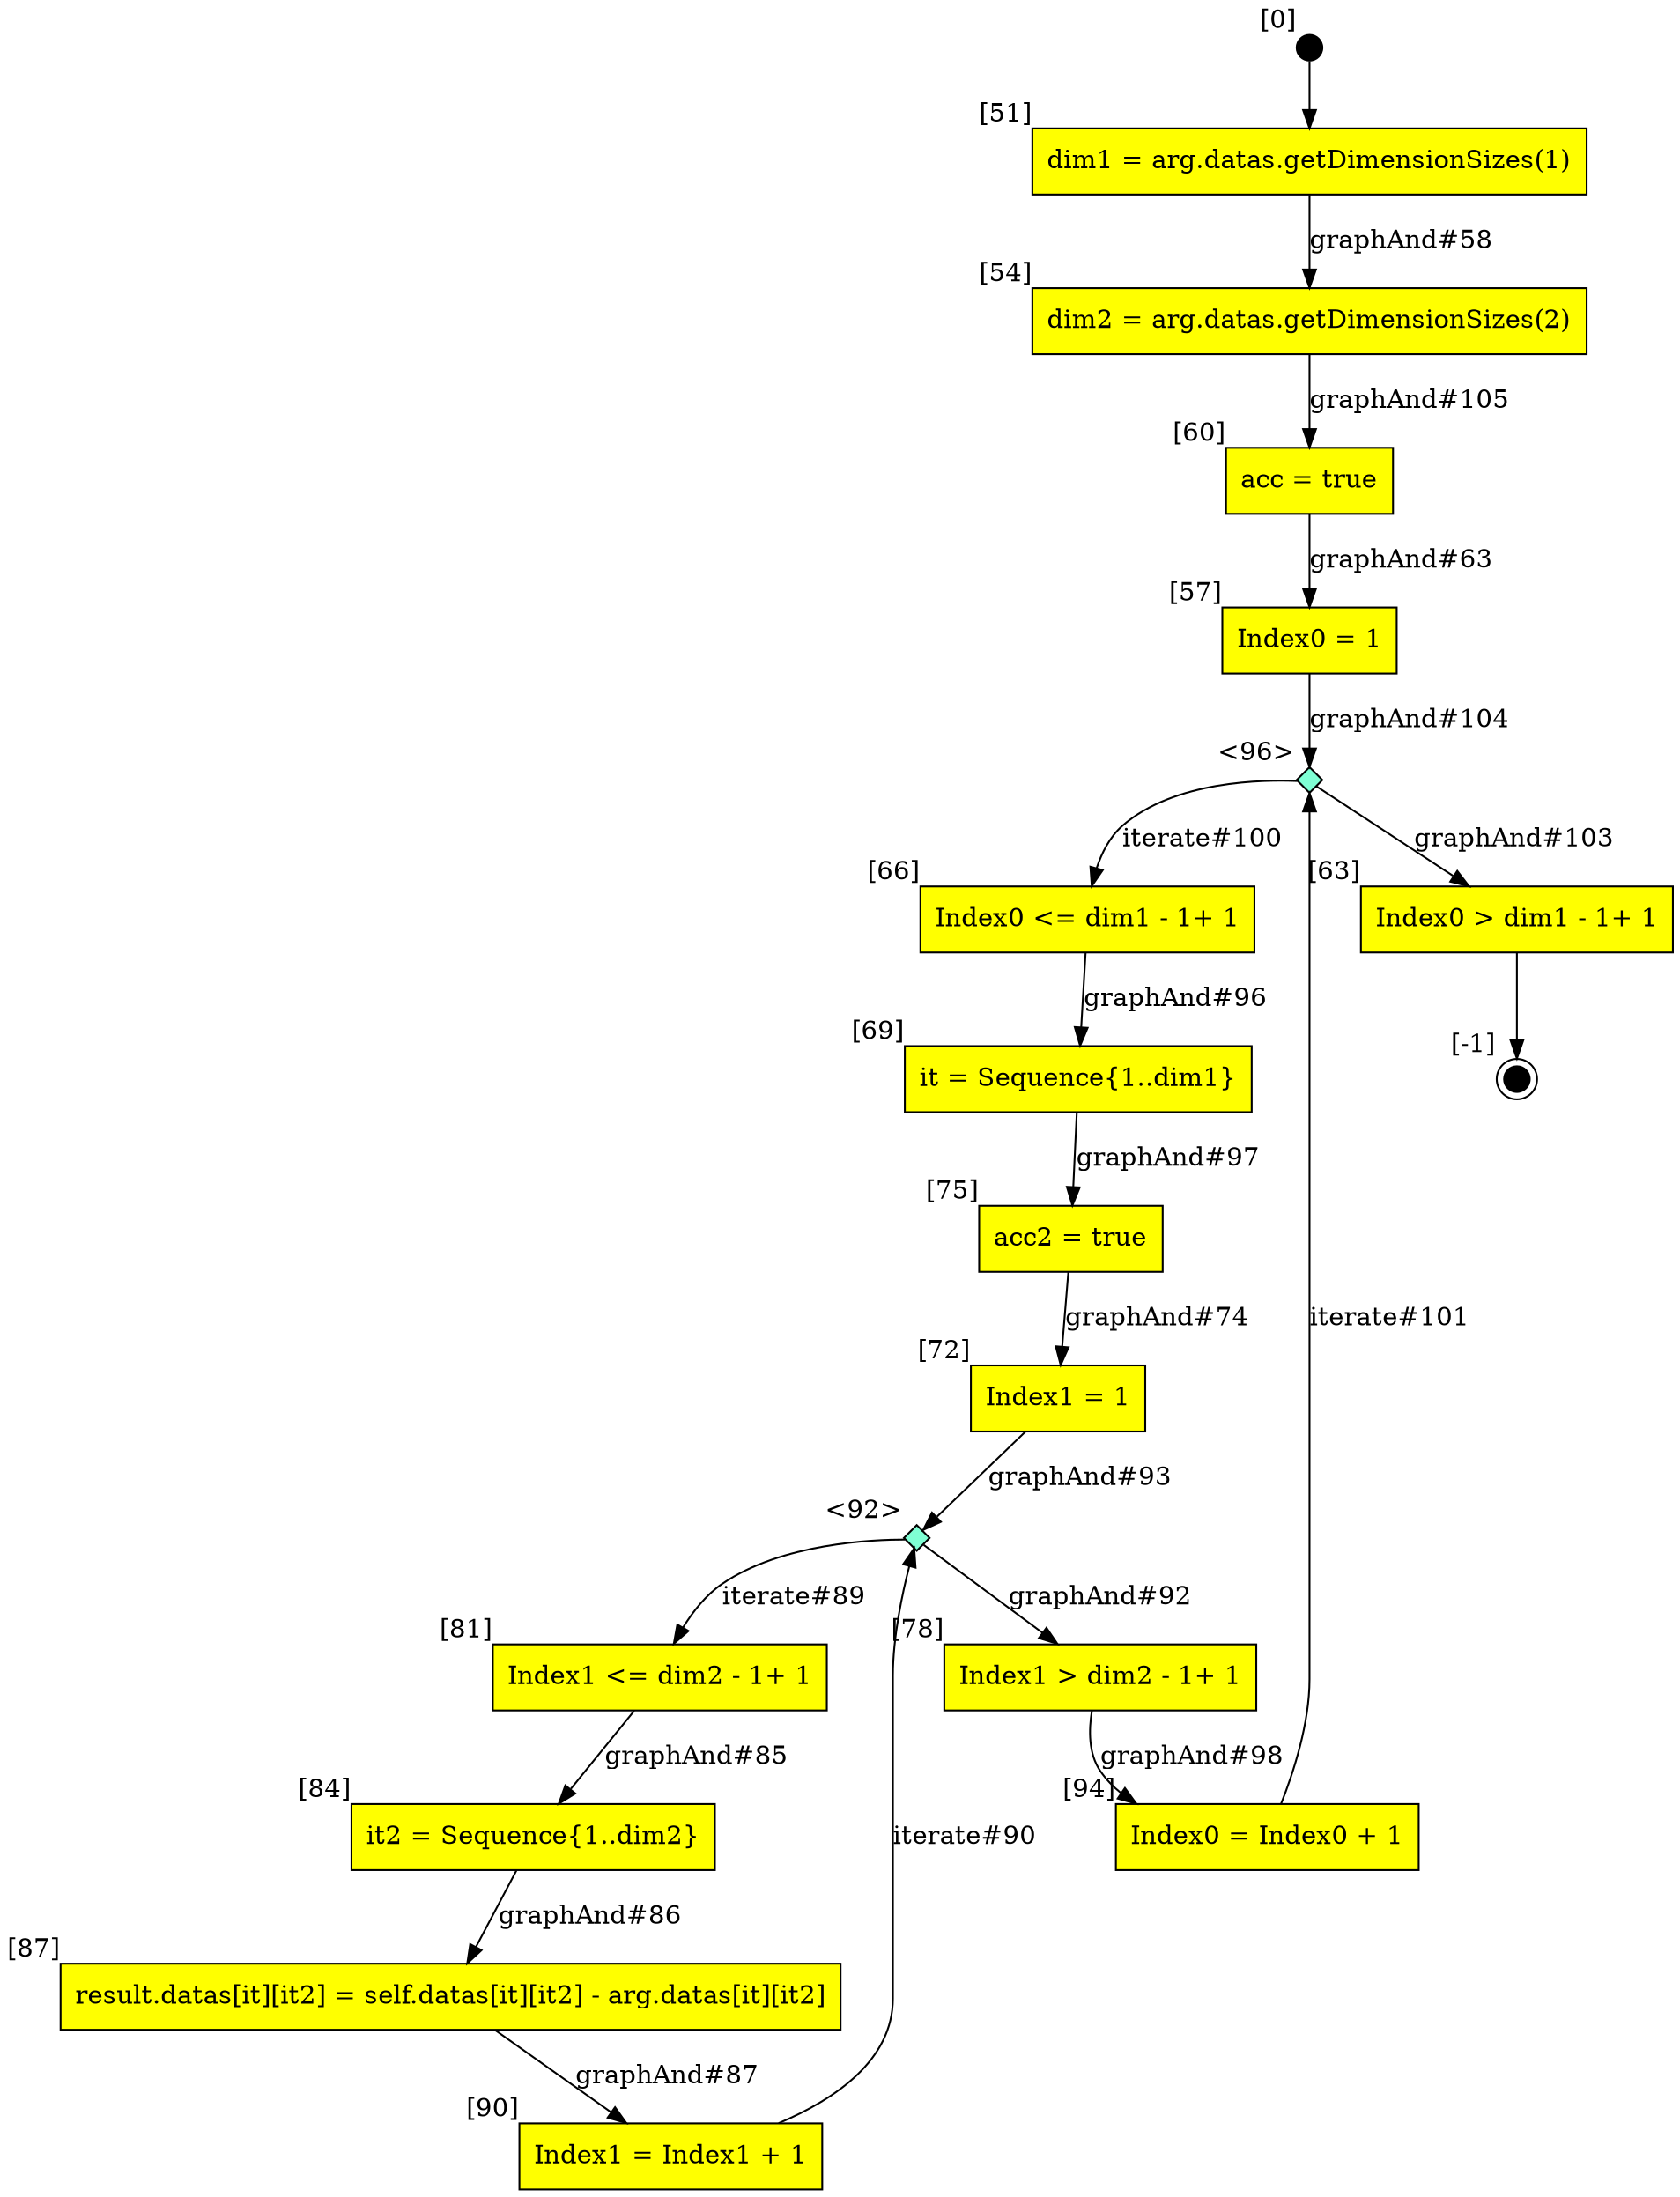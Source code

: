 digraph CLG {
  96 [shape="diamond", label="", xlabel="<96>", style=filled, fillcolor=aquamarine, fixedsize=true, width=.2, height=.2];
  64 [style=filled, fillcolor=black, shape="doublecircle", label="", fixedsize=true, width=.2, height=.2, xlabel="[-1]"];
  66 [shape="box", label="Index0 <= dim1 - 1+ 1", style=filled, fillcolor=yellow, xlabel="[66]"];
  69 [shape="box", label="it = Sequence{1..dim1}", style=filled, fillcolor=yellow, xlabel="[69]"];
  72 [shape="box", label="Index1 = 1", style=filled, fillcolor=yellow, xlabel="[72]"];
  75 [shape="box", label="acc2 = true", style=filled, fillcolor=yellow, xlabel="[75]"];
  78 [shape="box", label="Index1 > dim2 - 1+ 1", style=filled, fillcolor=yellow, xlabel="[78]"];
  81 [shape="box", label="Index1 <= dim2 - 1+ 1", style=filled, fillcolor=yellow, xlabel="[81]"];
  50 [style=filled, fillcolor=black, shape="circle", label="", fixedsize=true, width=.2, height=.2, xlabel="[0]"];
  51 [shape="box", label="dim1 = arg.datas.getDimensionSizes(1)", style=filled, fillcolor=yellow, xlabel="[51]"];
  84 [shape="box", label="it2 = Sequence{1..dim2}", style=filled, fillcolor=yellow, xlabel="[84]"];
  54 [shape="box", label="dim2 = arg.datas.getDimensionSizes(2)", style=filled, fillcolor=yellow, xlabel="[54]"];
  87 [shape="box", label="result.datas[it][it2] = self.datas[it][it2] - arg.datas[it][it2]", style=filled, fillcolor=yellow, xlabel="[87]"];
  57 [shape="box", label="Index0 = 1", style=filled, fillcolor=yellow, xlabel="[57]"];
  90 [shape="box", label="Index1 = Index1 + 1", style=filled, fillcolor=yellow, xlabel="[90]"];
  60 [shape="box", label="acc = true", style=filled, fillcolor=yellow, xlabel="[60]"];
  92 [shape="diamond", label="", xlabel="<92>", style=filled, fillcolor=aquamarine, fixedsize=true, width=.2, height=.2];
  94 [shape="box", label="Index0 = Index0 + 1", style=filled, fillcolor=yellow, xlabel="[94]"];
  63 [shape="box", label="Index0 > dim1 - 1+ 1", style=filled, fillcolor=yellow, xlabel="[63]"];
  66 -> 69[label="graphAnd#96"];
  69 -> 75[label="graphAnd#97"];
  63 -> 64;
  78 -> 94[label="graphAnd#98"];
  96 -> 66[label="iterate#100"];
  94 -> 96[label="iterate#101"];
  96 -> 63[label="graphAnd#103"];
  57 -> 96[label="graphAnd#104"];
  54 -> 60[label="graphAnd#105"];
  75 -> 72[label="graphAnd#74"];
  81 -> 84[label="graphAnd#85"];
  50 -> 51;
  84 -> 87[label="graphAnd#86"];
  87 -> 90[label="graphAnd#87"];
  92 -> 81[label="iterate#89"];
  51 -> 54[label="graphAnd#58"];
  90 -> 92[label="iterate#90"];
  92 -> 78[label="graphAnd#92"];
  72 -> 92[label="graphAnd#93"];
  60 -> 57[label="graphAnd#63"];
}
